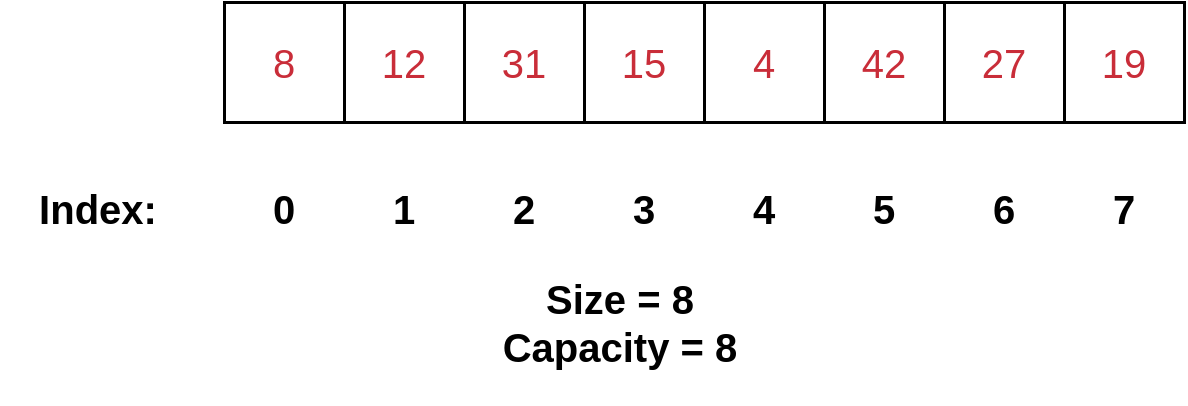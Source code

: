<?xml version="1.0" encoding="UTF-8"?><mxfile type="Lucidchart-Import" version="17.1.4"><diagram name="Page 1" id="0"><mxGraphModel page="1" pageWidth="1020" pageHeight="1320" grid="1" gridSize="15"><root><mxCell id="0"/><mxCell id="1" parent="0"/><UserObject label="8" lucidchartObjectId="mujDfvVkyIsR" id="2"><mxCell style="html=1;overflow=block;blockSpacing=1;whiteSpace=wrap;fontSize=20;fontColor=#c92d39;spacing=3.8;strokeOpacity=100;strokeWidth=1.5;" vertex="1" parent="1"><mxGeometry x="135" y="45" width="60" height="60" as="geometry"/></mxCell></UserObject><UserObject label="12" lucidchartObjectId="tujDcobaloPS" id="3"><mxCell style="html=1;overflow=block;blockSpacing=1;whiteSpace=wrap;fontSize=20;fontColor=#c92d39;spacing=3.8;strokeOpacity=100;strokeWidth=1.5;" vertex="1" parent="1"><mxGeometry x="195" y="45" width="60" height="60" as="geometry"/></mxCell></UserObject><UserObject label="31" lucidchartObjectId="wujDl7bQ.R2V" id="4"><mxCell style="html=1;overflow=block;blockSpacing=1;whiteSpace=wrap;fontSize=20;fontColor=#c92d39;spacing=3.8;strokeOpacity=100;strokeWidth=1.5;" vertex="1" parent="1"><mxGeometry x="255" y="45" width="60" height="60" as="geometry"/></mxCell></UserObject><UserObject label="15" lucidchartObjectId="yujDvZmZL.Qe" id="5"><mxCell style="html=1;overflow=block;blockSpacing=1;whiteSpace=wrap;fontSize=20;fontColor=#c92d39;spacing=3.8;strokeOpacity=100;strokeWidth=1.5;" vertex="1" parent="1"><mxGeometry x="315" y="45" width="60" height="60" as="geometry"/></mxCell></UserObject><UserObject label="4" lucidchartObjectId="DujDw8ijtMcL" id="6"><mxCell style="html=1;overflow=block;blockSpacing=1;whiteSpace=wrap;fontSize=20;fontColor=#c92d39;spacing=3.8;strokeOpacity=100;strokeWidth=1.5;" vertex="1" parent="1"><mxGeometry x="375" y="45" width="60" height="60" as="geometry"/></mxCell></UserObject><UserObject label="42" lucidchartObjectId="DujDxcq8_Ucf" id="7"><mxCell style="html=1;overflow=block;blockSpacing=1;whiteSpace=wrap;fontSize=20;fontColor=#c92d39;spacing=3.8;strokeOpacity=100;strokeWidth=1.5;" vertex="1" parent="1"><mxGeometry x="435" y="45" width="60" height="60" as="geometry"/></mxCell></UserObject><UserObject label="27" lucidchartObjectId="DujD3Oh7t6up" id="8"><mxCell style="html=1;overflow=block;blockSpacing=1;whiteSpace=wrap;fontSize=20;fontColor=#c92d39;spacing=3.8;strokeOpacity=100;strokeWidth=1.5;" vertex="1" parent="1"><mxGeometry x="495" y="45" width="60" height="60" as="geometry"/></mxCell></UserObject><UserObject label="19" lucidchartObjectId="DujDf5D1.9NL" id="9"><mxCell style="html=1;overflow=block;blockSpacing=1;whiteSpace=wrap;fontSize=20;fontColor=#c92d39;spacing=3.8;strokeOpacity=100;strokeWidth=1.5;" vertex="1" parent="1"><mxGeometry x="555" y="45" width="60" height="60" as="geometry"/></mxCell></UserObject><UserObject label="Index:" lucidchartObjectId="5ujDe6rWS7O1" id="10"><mxCell style="html=1;overflow=block;blockSpacing=1;whiteSpace=wrap;fontSize=20;fontColor=default;fontStyle=1;spacing=3.8;strokeOpacity=0;fillOpacity=0;fillColor=#ffffff;strokeWidth=1.5;" vertex="1" parent="1"><mxGeometry x="24" y="125" width="96" height="45" as="geometry"/></mxCell></UserObject><UserObject label="0" lucidchartObjectId="cvjDoM4yI.sc" id="11"><mxCell style="html=1;overflow=block;blockSpacing=1;whiteSpace=wrap;fontSize=20;fontColor=default;fontStyle=1;spacing=3.8;strokeOpacity=0;fillOpacity=0;fillColor=#ffffff;strokeWidth=1.5;" vertex="1" parent="1"><mxGeometry x="150" y="125" width="30" height="45" as="geometry"/></mxCell></UserObject><UserObject label="1" lucidchartObjectId="0vjDc8FMP.t1" id="12"><mxCell style="html=1;overflow=block;blockSpacing=1;whiteSpace=wrap;fontSize=20;fontColor=default;fontStyle=1;spacing=3.8;strokeOpacity=0;fillOpacity=0;fillColor=#ffffff;strokeWidth=1.5;" vertex="1" parent="1"><mxGeometry x="210" y="125" width="30" height="45" as="geometry"/></mxCell></UserObject><UserObject label="2" lucidchartObjectId="3vjDgw84.ohn" id="13"><mxCell style="html=1;overflow=block;blockSpacing=1;whiteSpace=wrap;fontSize=20;fontColor=default;fontStyle=1;spacing=3.8;strokeOpacity=0;fillOpacity=0;fillColor=#ffffff;strokeWidth=1.5;" vertex="1" parent="1"><mxGeometry x="270" y="125" width="30" height="45" as="geometry"/></mxCell></UserObject><UserObject label="3" lucidchartObjectId="5vjDVCAjyWnh" id="14"><mxCell style="html=1;overflow=block;blockSpacing=1;whiteSpace=wrap;fontSize=20;fontColor=default;fontStyle=1;spacing=3.8;strokeOpacity=0;fillOpacity=0;fillColor=#ffffff;strokeWidth=1.5;" vertex="1" parent="1"><mxGeometry x="330" y="125" width="30" height="45" as="geometry"/></mxCell></UserObject><UserObject label="4" lucidchartObjectId="9vjDswoqa8Bs" id="15"><mxCell style="html=1;overflow=block;blockSpacing=1;whiteSpace=wrap;fontSize=20;fontColor=default;fontStyle=1;spacing=3.8;strokeOpacity=0;fillOpacity=0;fillColor=#ffffff;strokeWidth=1.5;" vertex="1" parent="1"><mxGeometry x="390" y="125" width="30" height="45" as="geometry"/></mxCell></UserObject><UserObject label="5" lucidchartObjectId=".vjDJFoH1hzZ" id="16"><mxCell style="html=1;overflow=block;blockSpacing=1;whiteSpace=wrap;fontSize=20;fontColor=default;fontStyle=1;spacing=3.8;strokeOpacity=0;fillOpacity=0;fillColor=#ffffff;strokeWidth=1.5;" vertex="1" parent="1"><mxGeometry x="450" y="125" width="30" height="45" as="geometry"/></mxCell></UserObject><UserObject label="6" lucidchartObjectId="bwjDwxCB83.D" id="17"><mxCell style="html=1;overflow=block;blockSpacing=1;whiteSpace=wrap;fontSize=20;fontColor=default;fontStyle=1;spacing=3.8;strokeOpacity=0;fillOpacity=0;fillColor=#ffffff;strokeWidth=1.5;" vertex="1" parent="1"><mxGeometry x="510" y="125" width="30" height="45" as="geometry"/></mxCell></UserObject><UserObject label="7" lucidchartObjectId="ewjDc3kDPvh0" id="18"><mxCell style="html=1;overflow=block;blockSpacing=1;whiteSpace=wrap;fontSize=20;fontColor=default;fontStyle=1;spacing=3.8;strokeOpacity=0;fillOpacity=0;fillColor=#ffffff;strokeWidth=1.5;" vertex="1" parent="1"><mxGeometry x="570" y="125" width="30" height="45" as="geometry"/></mxCell></UserObject><UserObject label="Size = 8&#10;Capacity = 8" lucidchartObjectId="cEjDC8SUo7Tp" id="19"><mxCell style="html=1;overflow=block;blockSpacing=1;whiteSpace=wrap;fontSize=20;fontColor=default;fontStyle=1;spacing=3.8;strokeOpacity=0;fillOpacity=0;fillColor=#ffffff;strokeWidth=1.5;" vertex="1" parent="1"><mxGeometry x="270" y="165" width="126" height="80" as="geometry"/></mxCell></UserObject></root></mxGraphModel></diagram></mxfile>